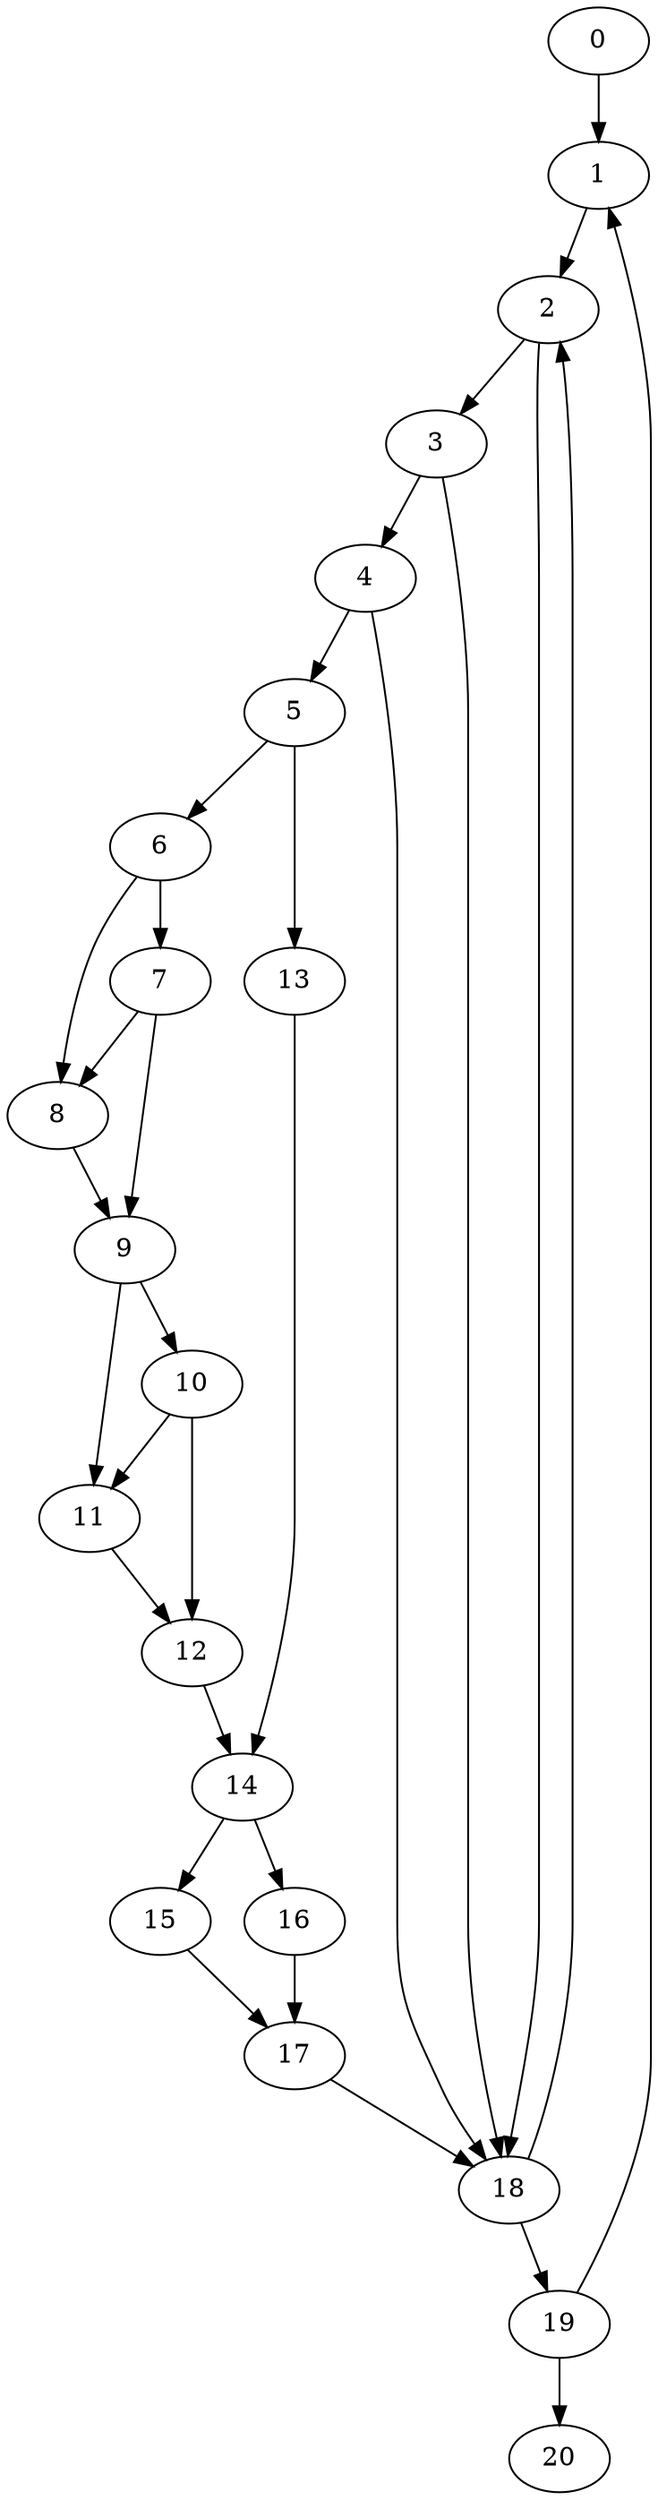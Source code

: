 digraph {
	0
	1
	2
	3
	4
	5
	6
	7
	8
	9
	10
	11
	12
	13
	14
	15
	16
	17
	18
	19
	20
	0 -> 1
	19 -> 1
	1 -> 2
	18 -> 2
	3 -> 4
	18 -> 19
	6 -> 7
	6 -> 8
	7 -> 8
	7 -> 9
	8 -> 9
	5 -> 13
	14 -> 15
	15 -> 17
	16 -> 17
	4 -> 18
	17 -> 18
	2 -> 18
	3 -> 18
	2 -> 3
	9 -> 10
	13 -> 14
	12 -> 14
	19 -> 20
	4 -> 5
	5 -> 6
	9 -> 11
	10 -> 11
	11 -> 12
	10 -> 12
	14 -> 16
}

